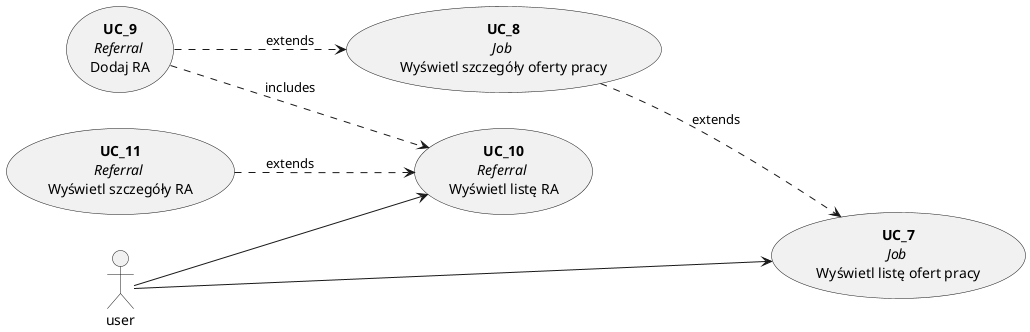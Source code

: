 @startuml
left to right direction

actor user

  usecase UC_7 as "**UC_7** 
  // Job // 
  Wyświetl listę ofert pracy"
  usecase UC_8 as "**UC_8** 
  // Job // 
  Wyświetl szczegóły oferty pracy"

  usecase UC_9 as "**UC_9** 
  // Referral // 
  Dodaj RA"
  usecase UC_10 as "**UC_10** 
  // Referral // 
  Wyświetl listę RA"
  usecase UC_11 as "**UC_11** 
  // Referral // 
  Wyświetl szczegóły RA"

    user --> UC_7
    user --> UC_10

    UC_8 ..> UC_7 : extends
    UC_9 ..> UC_8 : extends
    UC_9 ..> UC_10 : includes
    UC_11 ..> UC_10 : extends
    
@enduml